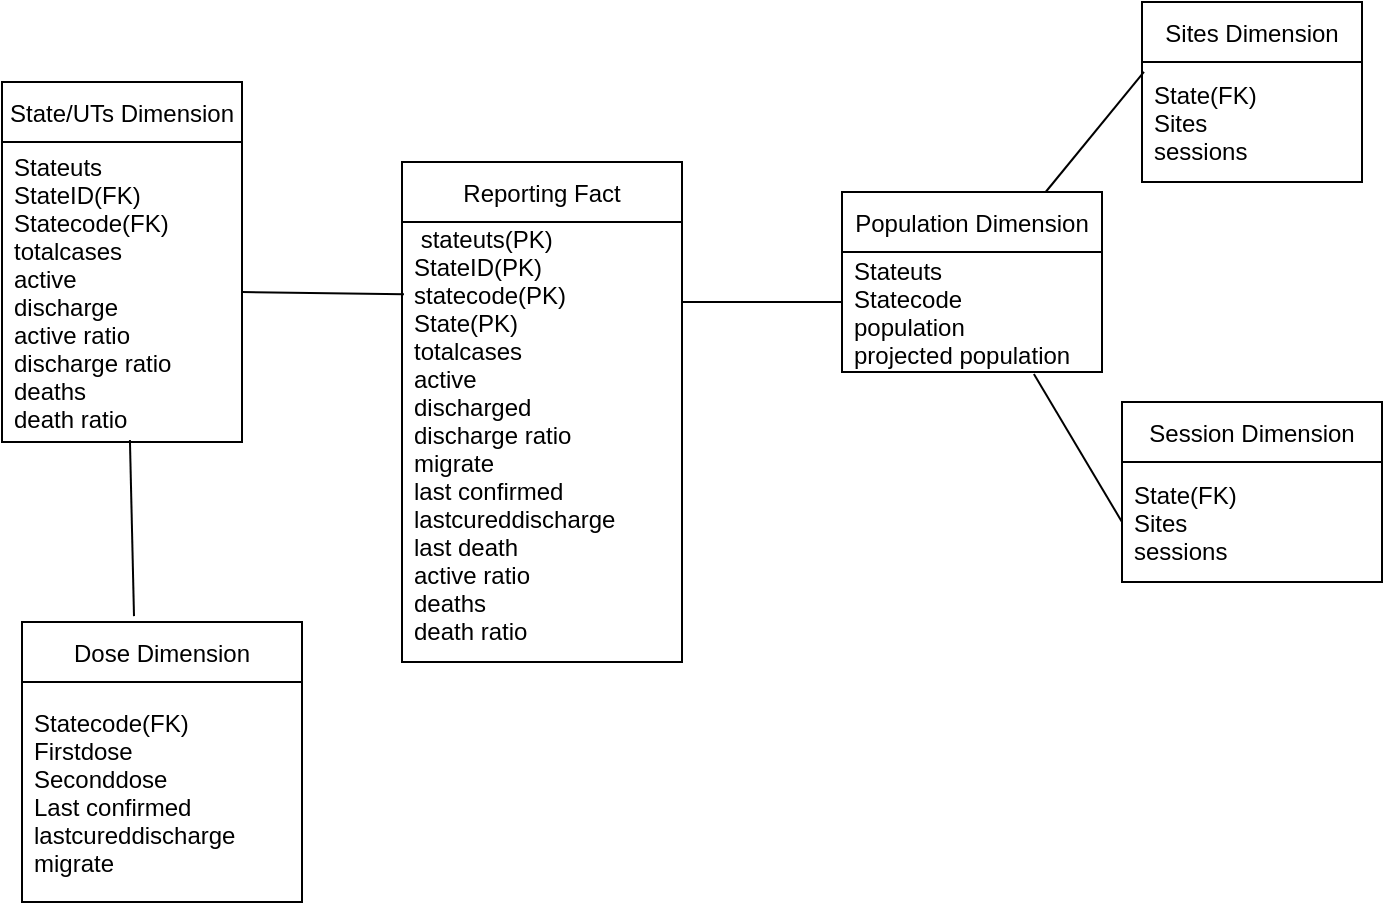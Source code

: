 <mxfile version="16.1.4"><diagram id="wKKEoRlrsNH8WjFI9Vs-" name="Page-1"><mxGraphModel dx="789" dy="546" grid="1" gridSize="10" guides="1" tooltips="1" connect="1" arrows="1" fold="1" page="1" pageScale="1" pageWidth="827" pageHeight="1169" math="0" shadow="0"><root><mxCell id="0"/><mxCell id="1" parent="0"/><mxCell id="Xd6o-LJrpr78kslK1Hlb-1" value="Reporting Fact" style="swimlane;fontStyle=0;childLayout=stackLayout;horizontal=1;startSize=30;horizontalStack=0;resizeParent=1;resizeParentMax=0;resizeLast=0;collapsible=1;marginBottom=0;" vertex="1" parent="1"><mxGeometry x="290" y="90" width="140" height="250" as="geometry"/></mxCell><mxCell id="Xd6o-LJrpr78kslK1Hlb-2" value=" stateuts(PK)&#10;StateID(PK)&#10;statecode(PK)&#10;State(PK)&#10;totalcases&#10;active &#10;discharged&#10;discharge ratio&#10;migrate&#10;last confirmed&#10;lastcureddischarge&#10;last death&#10;active ratio &#10;deaths&#10;death ratio&#10;" style="text;strokeColor=none;fillColor=none;align=left;verticalAlign=middle;spacingLeft=4;spacingRight=4;overflow=hidden;points=[[0,0.5],[1,0.5]];portConstraint=eastwest;rotatable=0;labelBackgroundColor=none;" vertex="1" parent="Xd6o-LJrpr78kslK1Hlb-1"><mxGeometry y="30" width="140" height="220" as="geometry"/></mxCell><mxCell id="Xd6o-LJrpr78kslK1Hlb-5" value="State/UTs Dimension" style="swimlane;fontStyle=0;childLayout=stackLayout;horizontal=1;startSize=30;horizontalStack=0;resizeParent=1;resizeParentMax=0;resizeLast=0;collapsible=1;marginBottom=0;" vertex="1" parent="1"><mxGeometry x="90" y="50" width="120" height="180" as="geometry"/></mxCell><mxCell id="Xd6o-LJrpr78kslK1Hlb-8" value="Stateuts&#10;StateID(FK)&#10;Statecode(FK)&#10;totalcases&#10;active&#10;discharge&#10;active ratio&#10;discharge ratio&#10;deaths&#10;death ratio" style="text;strokeColor=none;fillColor=none;align=left;verticalAlign=middle;spacingLeft=4;spacingRight=4;overflow=hidden;points=[[0,0.5],[1,0.5]];portConstraint=eastwest;rotatable=0;" vertex="1" parent="Xd6o-LJrpr78kslK1Hlb-5"><mxGeometry y="30" width="120" height="150" as="geometry"/></mxCell><mxCell id="Xd6o-LJrpr78kslK1Hlb-9" value="Population Dimension" style="swimlane;fontStyle=0;childLayout=stackLayout;horizontal=1;startSize=30;horizontalStack=0;resizeParent=1;resizeParentMax=0;resizeLast=0;collapsible=1;marginBottom=0;" vertex="1" parent="1"><mxGeometry x="510" y="105" width="130" height="90" as="geometry"/></mxCell><mxCell id="Xd6o-LJrpr78kslK1Hlb-10" value="Stateuts&#10;Statecode&#10;population&#10;projected population " style="text;strokeColor=none;fillColor=none;align=left;verticalAlign=middle;spacingLeft=4;spacingRight=4;overflow=hidden;points=[[0,0.5],[1,0.5]];portConstraint=eastwest;rotatable=0;" vertex="1" parent="Xd6o-LJrpr78kslK1Hlb-9"><mxGeometry y="30" width="130" height="60" as="geometry"/></mxCell><mxCell id="Xd6o-LJrpr78kslK1Hlb-11" value="Session Dimension" style="swimlane;fontStyle=0;childLayout=stackLayout;horizontal=1;startSize=30;horizontalStack=0;resizeParent=1;resizeParentMax=0;resizeLast=0;collapsible=1;marginBottom=0;" vertex="1" parent="1"><mxGeometry x="650" y="210" width="130" height="90" as="geometry"/></mxCell><mxCell id="Xd6o-LJrpr78kslK1Hlb-12" value="State(FK)&#10;Sites&#10;sessions" style="text;strokeColor=none;fillColor=none;align=left;verticalAlign=middle;spacingLeft=4;spacingRight=4;overflow=hidden;points=[[0,0.5],[1,0.5]];portConstraint=eastwest;rotatable=0;" vertex="1" parent="Xd6o-LJrpr78kslK1Hlb-11"><mxGeometry y="30" width="130" height="60" as="geometry"/></mxCell><mxCell id="Xd6o-LJrpr78kslK1Hlb-13" value="Sites Dimension" style="swimlane;fontStyle=0;childLayout=stackLayout;horizontal=1;startSize=30;horizontalStack=0;resizeParent=1;resizeParentMax=0;resizeLast=0;collapsible=1;marginBottom=0;" vertex="1" parent="1"><mxGeometry x="660" y="10" width="110" height="90" as="geometry"/></mxCell><mxCell id="Xd6o-LJrpr78kslK1Hlb-14" value="State(FK)&#10;Sites&#10;sessions" style="text;strokeColor=none;fillColor=none;align=left;verticalAlign=middle;spacingLeft=4;spacingRight=4;overflow=hidden;points=[[0,0.5],[1,0.5]];portConstraint=eastwest;rotatable=0;" vertex="1" parent="Xd6o-LJrpr78kslK1Hlb-13"><mxGeometry y="30" width="110" height="60" as="geometry"/></mxCell><mxCell id="Xd6o-LJrpr78kslK1Hlb-15" value="Dose Dimension" style="swimlane;fontStyle=0;childLayout=stackLayout;horizontal=1;startSize=30;horizontalStack=0;resizeParent=1;resizeParentMax=0;resizeLast=0;collapsible=1;marginBottom=0;" vertex="1" parent="1"><mxGeometry x="100" y="320" width="140" height="140" as="geometry"/></mxCell><mxCell id="Xd6o-LJrpr78kslK1Hlb-16" value="Statecode(FK)&#10;Firstdose&#10;Seconddose&#10;Last confirmed&#10;lastcureddischarge&#10;migrate" style="text;strokeColor=none;fillColor=none;align=left;verticalAlign=middle;spacingLeft=4;spacingRight=4;overflow=hidden;points=[[0,0.5],[1,0.5]];portConstraint=eastwest;rotatable=0;" vertex="1" parent="Xd6o-LJrpr78kslK1Hlb-15"><mxGeometry y="30" width="140" height="110" as="geometry"/></mxCell><mxCell id="Xd6o-LJrpr78kslK1Hlb-17" value="" style="endArrow=none;html=1;rounded=0;" edge="1" parent="1"><mxGeometry width="50" height="50" relative="1" as="geometry"><mxPoint x="510" y="160" as="sourcePoint"/><mxPoint x="430" y="160" as="targetPoint"/></mxGeometry></mxCell><mxCell id="Xd6o-LJrpr78kslK1Hlb-21" value="" style="endArrow=none;html=1;rounded=0;exitX=1;exitY=0.5;exitDx=0;exitDy=0;entryX=0.007;entryY=0.164;entryDx=0;entryDy=0;entryPerimeter=0;" edge="1" parent="1" source="Xd6o-LJrpr78kslK1Hlb-8" target="Xd6o-LJrpr78kslK1Hlb-2"><mxGeometry width="50" height="50" relative="1" as="geometry"><mxPoint x="380" y="310" as="sourcePoint"/><mxPoint x="430" y="260" as="targetPoint"/></mxGeometry></mxCell><mxCell id="Xd6o-LJrpr78kslK1Hlb-23" value="" style="endArrow=none;html=1;rounded=0;entryX=0.009;entryY=0.083;entryDx=0;entryDy=0;entryPerimeter=0;" edge="1" parent="1" source="Xd6o-LJrpr78kslK1Hlb-9" target="Xd6o-LJrpr78kslK1Hlb-14"><mxGeometry width="50" height="50" relative="1" as="geometry"><mxPoint x="380" y="290" as="sourcePoint"/><mxPoint x="430" y="240" as="targetPoint"/></mxGeometry></mxCell><mxCell id="Xd6o-LJrpr78kslK1Hlb-24" value="" style="endArrow=none;html=1;rounded=0;entryX=0.738;entryY=1.017;entryDx=0;entryDy=0;entryPerimeter=0;exitX=0;exitY=0.5;exitDx=0;exitDy=0;" edge="1" parent="1" source="Xd6o-LJrpr78kslK1Hlb-12" target="Xd6o-LJrpr78kslK1Hlb-10"><mxGeometry width="50" height="50" relative="1" as="geometry"><mxPoint x="380" y="290" as="sourcePoint"/><mxPoint x="430" y="240" as="targetPoint"/></mxGeometry></mxCell><mxCell id="Xd6o-LJrpr78kslK1Hlb-25" value="" style="endArrow=none;html=1;rounded=0;exitX=0.4;exitY=-0.021;exitDx=0;exitDy=0;exitPerimeter=0;entryX=0.533;entryY=0.993;entryDx=0;entryDy=0;entryPerimeter=0;" edge="1" parent="1" source="Xd6o-LJrpr78kslK1Hlb-15" target="Xd6o-LJrpr78kslK1Hlb-8"><mxGeometry width="50" height="50" relative="1" as="geometry"><mxPoint x="380" y="290" as="sourcePoint"/><mxPoint x="430" y="240" as="targetPoint"/></mxGeometry></mxCell></root></mxGraphModel></diagram></mxfile>